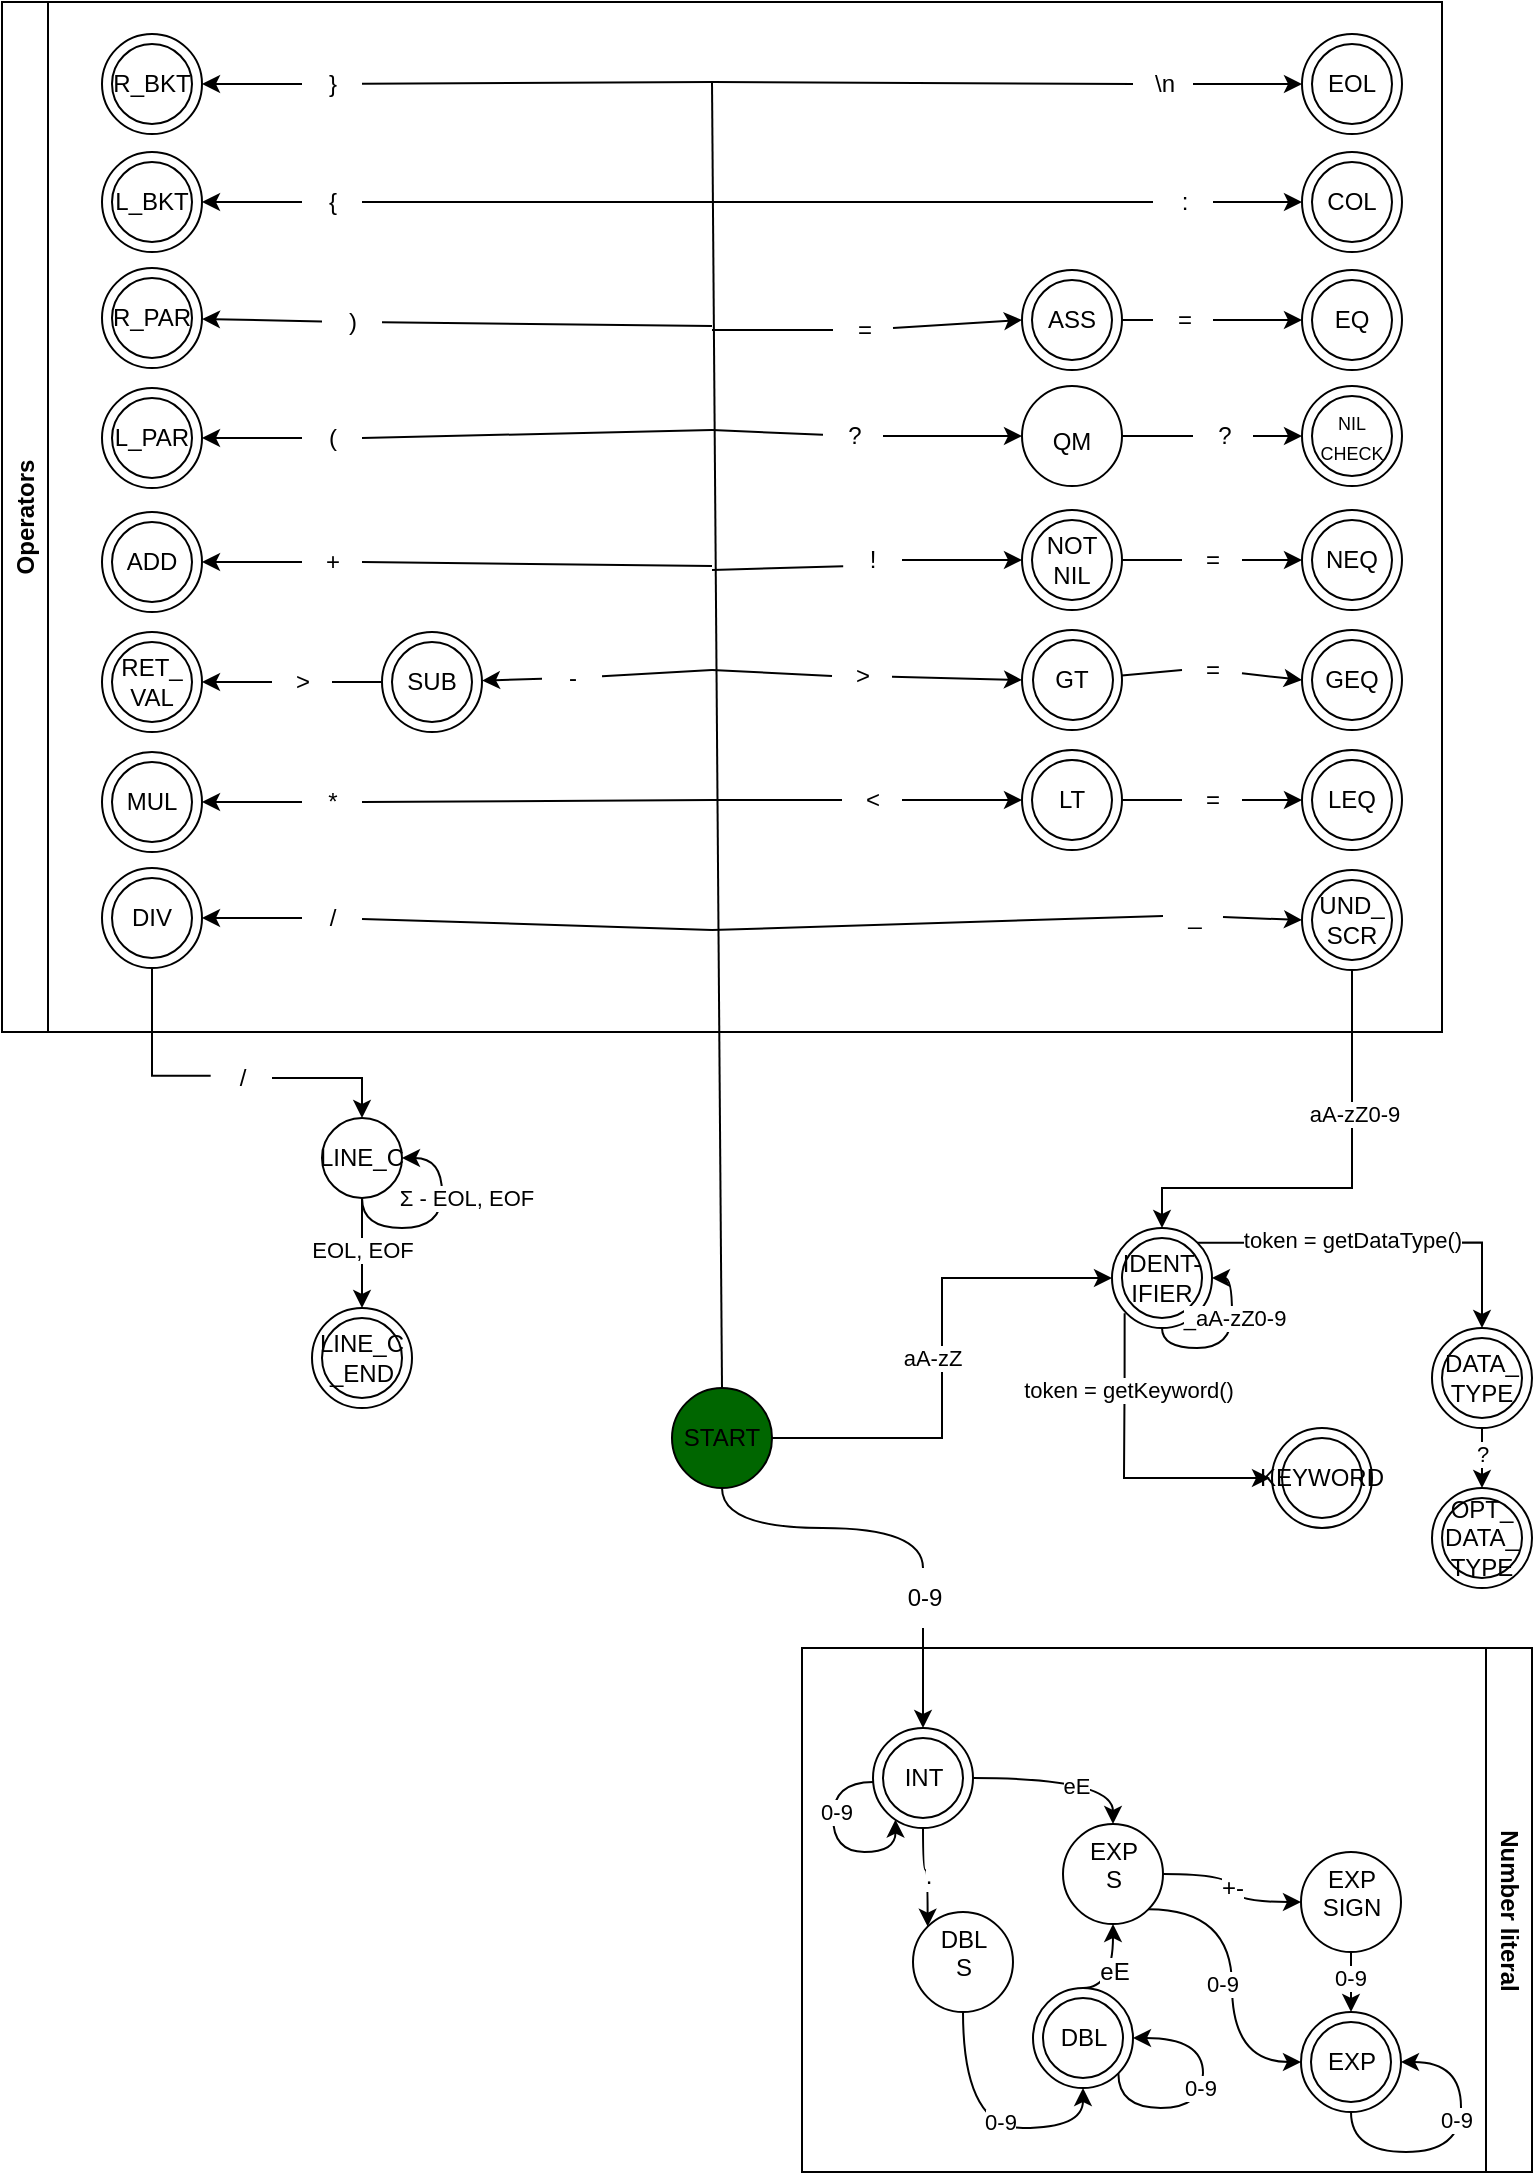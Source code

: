 <mxfile version="21.8.2" type="device">
  <diagram name="Page-1" id="3b4uhlyP5QZzdHUlhqMf">
    <mxGraphModel dx="1193" dy="1903" grid="1" gridSize="10" guides="1" tooltips="1" connect="1" arrows="1" fold="1" page="1" pageScale="1" pageWidth="850" pageHeight="1100" math="0" shadow="0">
      <root>
        <mxCell id="0" />
        <mxCell id="1" parent="0" />
        <mxCell id="ey7ev-T-7AU6QwHwO5Xz-125" style="edgeStyle=orthogonalEdgeStyle;shape=connector;curved=1;rounded=0;orthogonalLoop=1;jettySize=auto;html=1;exitX=0.5;exitY=1;exitDx=0;exitDy=0;entryX=0.5;entryY=0;entryDx=0;entryDy=0;labelBackgroundColor=default;strokeColor=default;align=center;verticalAlign=middle;fontFamily=Helvetica;fontSize=12;fontColor=default;endArrow=classic;elbow=vertical;startArrow=none;" parent="1" source="ey7ev-T-7AU6QwHwO5Xz-126" target="ey7ev-T-7AU6QwHwO5Xz-124" edge="1">
          <mxGeometry relative="1" as="geometry" />
        </mxCell>
        <mxCell id="eFdfBFAFxJoV1j32Wwmw-232" style="edgeStyle=orthogonalEdgeStyle;rounded=0;orthogonalLoop=1;jettySize=auto;html=1;entryX=0;entryY=0.5;entryDx=0;entryDy=0;" edge="1" parent="1" source="ey7ev-T-7AU6QwHwO5Xz-1" target="eFdfBFAFxJoV1j32Wwmw-228">
          <mxGeometry relative="1" as="geometry" />
        </mxCell>
        <mxCell id="eFdfBFAFxJoV1j32Wwmw-233" value="aA-zZ" style="edgeLabel;html=1;align=center;verticalAlign=middle;resizable=0;points=[];" vertex="1" connectable="0" parent="eFdfBFAFxJoV1j32Wwmw-232">
          <mxGeometry x="-0.256" y="-1" relative="1" as="geometry">
            <mxPoint x="-6" y="-32" as="offset" />
          </mxGeometry>
        </mxCell>
        <mxCell id="ey7ev-T-7AU6QwHwO5Xz-1" value="START" style="ellipse;whiteSpace=wrap;html=1;fillColor=#006600;" parent="1" vertex="1">
          <mxGeometry x="400" y="520" width="50" height="50" as="geometry" />
        </mxCell>
        <mxCell id="6" value="Number literal" style="swimlane;horizontal=0;whiteSpace=wrap;html=1;rounded=0;shadow=0;glass=0;rotation=-180;" parent="1" vertex="1">
          <mxGeometry x="465" y="650" width="365" height="262" as="geometry" />
        </mxCell>
        <mxCell id="ey7ev-T-7AU6QwHwO5Xz-122" value="" style="group" parent="6" vertex="1" connectable="0">
          <mxGeometry x="35.5" y="40" width="50" height="50" as="geometry" />
        </mxCell>
        <mxCell id="ey7ev-T-7AU6QwHwO5Xz-123" value="" style="ellipse;whiteSpace=wrap;html=1;" parent="ey7ev-T-7AU6QwHwO5Xz-122" vertex="1">
          <mxGeometry x="5" y="5" width="40" height="40" as="geometry" />
        </mxCell>
        <mxCell id="ey7ev-T-7AU6QwHwO5Xz-124" value="INT" style="ellipse;whiteSpace=wrap;html=1;fillColor=none;" parent="ey7ev-T-7AU6QwHwO5Xz-122" vertex="1">
          <mxGeometry width="50" height="50" as="geometry" />
        </mxCell>
        <mxCell id="ey7ev-T-7AU6QwHwO5Xz-129" style="edgeStyle=orthogonalEdgeStyle;shape=connector;curved=1;rounded=0;orthogonalLoop=1;jettySize=auto;html=1;exitX=0;exitY=0.5;exitDx=0;exitDy=0;entryX=0.225;entryY=0.916;entryDx=0;entryDy=0;entryPerimeter=0;labelBackgroundColor=default;strokeColor=default;align=center;verticalAlign=middle;fontFamily=Helvetica;fontSize=12;fontColor=default;endArrow=classic;elbow=vertical;" parent="ey7ev-T-7AU6QwHwO5Xz-122" target="ey7ev-T-7AU6QwHwO5Xz-124" edge="1">
          <mxGeometry relative="1" as="geometry">
            <mxPoint x="-1.137e-13" y="27.05" as="sourcePoint" />
            <mxPoint x="13" y="50.0" as="targetPoint" />
            <Array as="points">
              <mxPoint x="-20" y="27" />
              <mxPoint x="-20" y="62" />
              <mxPoint x="11" y="62" />
            </Array>
          </mxGeometry>
        </mxCell>
        <mxCell id="eFdfBFAFxJoV1j32Wwmw-245" value="0-9" style="edgeLabel;html=1;align=center;verticalAlign=middle;resizable=0;points=[];" vertex="1" connectable="0" parent="ey7ev-T-7AU6QwHwO5Xz-129">
          <mxGeometry x="-0.322" y="1" relative="1" as="geometry">
            <mxPoint as="offset" />
          </mxGeometry>
        </mxCell>
        <mxCell id="ey7ev-T-7AU6QwHwO5Xz-131" value="DBL&lt;div&gt;S&lt;br&gt;&lt;/div&gt;" style="ellipse;whiteSpace=wrap;html=1;pointerEvents=0;align=center;verticalAlign=top;fontFamily=Helvetica;fontSize=12;fontColor=default;fillColor=none;gradientColor=none;" parent="6" vertex="1">
          <mxGeometry x="55.5" y="132" width="50" height="50" as="geometry" />
        </mxCell>
        <mxCell id="ey7ev-T-7AU6QwHwO5Xz-132" value="." style="edgeStyle=orthogonalEdgeStyle;shape=connector;curved=1;rounded=0;orthogonalLoop=1;jettySize=auto;html=1;exitX=0.5;exitY=1;exitDx=0;exitDy=0;entryX=0;entryY=0;entryDx=0;entryDy=0;labelBackgroundColor=default;strokeColor=default;align=center;verticalAlign=middle;fontFamily=Helvetica;fontSize=12;fontColor=default;endArrow=classic;elbow=vertical;" parent="6" source="ey7ev-T-7AU6QwHwO5Xz-124" target="ey7ev-T-7AU6QwHwO5Xz-131" edge="1">
          <mxGeometry relative="1" as="geometry" />
        </mxCell>
        <mxCell id="ey7ev-T-7AU6QwHwO5Xz-134" value="" style="group" parent="6" vertex="1" connectable="0">
          <mxGeometry x="115.5" y="170" width="50" height="50" as="geometry" />
        </mxCell>
        <mxCell id="ey7ev-T-7AU6QwHwO5Xz-135" value="" style="ellipse;whiteSpace=wrap;html=1;" parent="ey7ev-T-7AU6QwHwO5Xz-134" vertex="1">
          <mxGeometry x="5" y="5" width="40" height="40" as="geometry" />
        </mxCell>
        <mxCell id="ey7ev-T-7AU6QwHwO5Xz-136" value="DBL" style="ellipse;whiteSpace=wrap;html=1;fillColor=none;" parent="ey7ev-T-7AU6QwHwO5Xz-134" vertex="1">
          <mxGeometry width="50" height="50" as="geometry" />
        </mxCell>
        <mxCell id="ey7ev-T-7AU6QwHwO5Xz-139" style="edgeStyle=orthogonalEdgeStyle;shape=connector;curved=1;rounded=0;orthogonalLoop=1;jettySize=auto;html=1;exitX=1;exitY=1;exitDx=0;exitDy=0;entryX=1;entryY=0.5;entryDx=0;entryDy=0;labelBackgroundColor=default;strokeColor=default;align=center;verticalAlign=middle;fontFamily=Helvetica;fontSize=12;fontColor=default;endArrow=classic;elbow=vertical;" parent="ey7ev-T-7AU6QwHwO5Xz-134" source="ey7ev-T-7AU6QwHwO5Xz-136" target="ey7ev-T-7AU6QwHwO5Xz-136" edge="1">
          <mxGeometry relative="1" as="geometry">
            <Array as="points">
              <mxPoint x="43" y="60" />
              <mxPoint x="85" y="60" />
              <mxPoint x="85" y="25" />
            </Array>
          </mxGeometry>
        </mxCell>
        <mxCell id="eFdfBFAFxJoV1j32Wwmw-250" value="0-9" style="edgeLabel;html=1;align=center;verticalAlign=middle;resizable=0;points=[];" vertex="1" connectable="0" parent="ey7ev-T-7AU6QwHwO5Xz-139">
          <mxGeometry x="0.081" y="2" relative="1" as="geometry">
            <mxPoint as="offset" />
          </mxGeometry>
        </mxCell>
        <mxCell id="ey7ev-T-7AU6QwHwO5Xz-137" style="edgeStyle=orthogonalEdgeStyle;shape=connector;curved=1;rounded=0;orthogonalLoop=1;jettySize=auto;html=1;exitX=0.5;exitY=1;exitDx=0;exitDy=0;entryX=0.5;entryY=1;entryDx=0;entryDy=0;labelBackgroundColor=default;strokeColor=default;align=center;verticalAlign=middle;fontFamily=Helvetica;fontSize=12;fontColor=default;endArrow=classic;elbow=vertical;" parent="6" source="ey7ev-T-7AU6QwHwO5Xz-131" target="ey7ev-T-7AU6QwHwO5Xz-136" edge="1">
          <mxGeometry relative="1" as="geometry" />
        </mxCell>
        <mxCell id="eFdfBFAFxJoV1j32Wwmw-251" value="0-9" style="edgeLabel;html=1;align=center;verticalAlign=middle;resizable=0;points=[];" vertex="1" connectable="0" parent="ey7ev-T-7AU6QwHwO5Xz-137">
          <mxGeometry x="0.111" y="3" relative="1" as="geometry">
            <mxPoint as="offset" />
          </mxGeometry>
        </mxCell>
        <mxCell id="ey7ev-T-7AU6QwHwO5Xz-141" value="EXP&lt;br&gt;S" style="ellipse;whiteSpace=wrap;html=1;pointerEvents=0;align=center;verticalAlign=top;fontFamily=Helvetica;fontSize=12;fontColor=default;fillColor=none;gradientColor=none;" parent="6" vertex="1">
          <mxGeometry x="130.5" y="88" width="50" height="50" as="geometry" />
        </mxCell>
        <mxCell id="ey7ev-T-7AU6QwHwO5Xz-144" style="edgeStyle=orthogonalEdgeStyle;shape=connector;curved=1;rounded=0;orthogonalLoop=1;jettySize=auto;html=1;exitX=1;exitY=0.5;exitDx=0;exitDy=0;entryX=0.5;entryY=0;entryDx=0;entryDy=0;labelBackgroundColor=default;strokeColor=default;align=center;verticalAlign=middle;fontFamily=Helvetica;fontSize=12;fontColor=default;endArrow=classic;elbow=vertical;" parent="6" source="ey7ev-T-7AU6QwHwO5Xz-124" target="ey7ev-T-7AU6QwHwO5Xz-141" edge="1">
          <mxGeometry relative="1" as="geometry" />
        </mxCell>
        <mxCell id="eFdfBFAFxJoV1j32Wwmw-252" value="eE" style="edgeLabel;html=1;align=center;verticalAlign=middle;resizable=0;points=[];" vertex="1" connectable="0" parent="ey7ev-T-7AU6QwHwO5Xz-144">
          <mxGeometry x="0.105" y="-4" relative="1" as="geometry">
            <mxPoint as="offset" />
          </mxGeometry>
        </mxCell>
        <mxCell id="ey7ev-T-7AU6QwHwO5Xz-147" value="eE" style="edgeStyle=orthogonalEdgeStyle;shape=connector;curved=1;rounded=0;orthogonalLoop=1;jettySize=auto;html=1;exitX=0.5;exitY=0;exitDx=0;exitDy=0;entryX=0.5;entryY=1;entryDx=0;entryDy=0;labelBackgroundColor=default;strokeColor=default;align=center;verticalAlign=middle;fontFamily=Helvetica;fontSize=12;fontColor=default;endArrow=classic;elbow=vertical;" parent="6" source="ey7ev-T-7AU6QwHwO5Xz-136" target="ey7ev-T-7AU6QwHwO5Xz-141" edge="1">
          <mxGeometry relative="1" as="geometry" />
        </mxCell>
        <mxCell id="ey7ev-T-7AU6QwHwO5Xz-149" value="EXP&lt;br&gt;SIGN" style="ellipse;whiteSpace=wrap;html=1;pointerEvents=0;align=center;verticalAlign=top;fontFamily=Helvetica;fontSize=12;fontColor=default;fillColor=none;gradientColor=none;" parent="6" vertex="1">
          <mxGeometry x="249.5" y="102" width="50" height="50" as="geometry" />
        </mxCell>
        <mxCell id="ey7ev-T-7AU6QwHwO5Xz-153" value="+-" style="edgeStyle=orthogonalEdgeStyle;shape=connector;curved=1;rounded=0;orthogonalLoop=1;jettySize=auto;html=1;exitX=1;exitY=0.5;exitDx=0;exitDy=0;entryX=0;entryY=0.5;entryDx=0;entryDy=0;labelBackgroundColor=default;strokeColor=default;align=center;verticalAlign=middle;fontFamily=Helvetica;fontSize=12;fontColor=default;endArrow=classic;elbow=vertical;" parent="6" source="ey7ev-T-7AU6QwHwO5Xz-141" target="ey7ev-T-7AU6QwHwO5Xz-149" edge="1">
          <mxGeometry relative="1" as="geometry" />
        </mxCell>
        <mxCell id="ey7ev-T-7AU6QwHwO5Xz-150" value="" style="group" parent="6" vertex="1" connectable="0">
          <mxGeometry x="249.5" y="182" width="50" height="50" as="geometry" />
        </mxCell>
        <mxCell id="ey7ev-T-7AU6QwHwO5Xz-151" value="" style="ellipse;whiteSpace=wrap;html=1;" parent="ey7ev-T-7AU6QwHwO5Xz-150" vertex="1">
          <mxGeometry x="5" y="5" width="40" height="40" as="geometry" />
        </mxCell>
        <mxCell id="ey7ev-T-7AU6QwHwO5Xz-152" value="EXP" style="ellipse;whiteSpace=wrap;html=1;fillColor=none;" parent="ey7ev-T-7AU6QwHwO5Xz-150" vertex="1">
          <mxGeometry width="50" height="50" as="geometry" />
        </mxCell>
        <mxCell id="ey7ev-T-7AU6QwHwO5Xz-159" style="edgeStyle=orthogonalEdgeStyle;shape=connector;curved=1;rounded=0;orthogonalLoop=1;jettySize=auto;html=1;exitX=0.5;exitY=1;exitDx=0;exitDy=0;entryX=1;entryY=0.5;entryDx=0;entryDy=0;labelBackgroundColor=default;strokeColor=default;align=center;verticalAlign=middle;fontFamily=Helvetica;fontSize=12;fontColor=default;endArrow=classic;elbow=vertical;" parent="ey7ev-T-7AU6QwHwO5Xz-150" source="ey7ev-T-7AU6QwHwO5Xz-152" target="ey7ev-T-7AU6QwHwO5Xz-152" edge="1">
          <mxGeometry relative="1" as="geometry">
            <Array as="points">
              <mxPoint x="25" y="70" />
              <mxPoint x="80" y="70" />
              <mxPoint x="80" y="25" />
            </Array>
          </mxGeometry>
        </mxCell>
        <mxCell id="eFdfBFAFxJoV1j32Wwmw-249" value="0-9" style="edgeLabel;html=1;align=center;verticalAlign=middle;resizable=0;points=[];" vertex="1" connectable="0" parent="ey7ev-T-7AU6QwHwO5Xz-159">
          <mxGeometry x="0.219" y="3" relative="1" as="geometry">
            <mxPoint as="offset" />
          </mxGeometry>
        </mxCell>
        <mxCell id="ey7ev-T-7AU6QwHwO5Xz-155" style="edgeStyle=orthogonalEdgeStyle;shape=connector;curved=1;rounded=0;orthogonalLoop=1;jettySize=auto;html=1;exitX=1;exitY=1;exitDx=0;exitDy=0;entryX=0;entryY=0.5;entryDx=0;entryDy=0;labelBackgroundColor=default;strokeColor=default;align=center;verticalAlign=middle;fontFamily=Helvetica;fontSize=12;fontColor=default;endArrow=classic;elbow=vertical;" parent="6" source="ey7ev-T-7AU6QwHwO5Xz-141" target="ey7ev-T-7AU6QwHwO5Xz-152" edge="1">
          <mxGeometry relative="1" as="geometry" />
        </mxCell>
        <mxCell id="eFdfBFAFxJoV1j32Wwmw-247" value="0-9" style="edgeLabel;html=1;align=center;verticalAlign=middle;resizable=0;points=[];" vertex="1" connectable="0" parent="ey7ev-T-7AU6QwHwO5Xz-155">
          <mxGeometry x="-0.261" y="-4" relative="1" as="geometry">
            <mxPoint x="-1" y="22" as="offset" />
          </mxGeometry>
        </mxCell>
        <mxCell id="ey7ev-T-7AU6QwHwO5Xz-156" style="edgeStyle=orthogonalEdgeStyle;shape=connector;curved=1;rounded=0;orthogonalLoop=1;jettySize=auto;html=1;exitX=0.5;exitY=1;exitDx=0;exitDy=0;entryX=0.5;entryY=0;entryDx=0;entryDy=0;labelBackgroundColor=default;strokeColor=default;align=center;verticalAlign=middle;fontFamily=Helvetica;fontSize=12;fontColor=default;endArrow=classic;elbow=vertical;" parent="6" source="ey7ev-T-7AU6QwHwO5Xz-149" target="ey7ev-T-7AU6QwHwO5Xz-152" edge="1">
          <mxGeometry relative="1" as="geometry" />
        </mxCell>
        <mxCell id="eFdfBFAFxJoV1j32Wwmw-248" value="0-9" style="edgeLabel;html=1;align=center;verticalAlign=middle;resizable=0;points=[];" vertex="1" connectable="0" parent="ey7ev-T-7AU6QwHwO5Xz-156">
          <mxGeometry x="-0.152" y="-1" relative="1" as="geometry">
            <mxPoint as="offset" />
          </mxGeometry>
        </mxCell>
        <mxCell id="9" value="Operators" style="swimlane;horizontal=0;whiteSpace=wrap;html=1;rounded=0;shadow=0;glass=0;sketch=0;" parent="1" vertex="1">
          <mxGeometry x="65" y="-173" width="720" height="515" as="geometry">
            <mxRectangle x="65" y="-173" width="40" height="90" as="alternateBounds" />
          </mxGeometry>
        </mxCell>
        <mxCell id="ey7ev-T-7AU6QwHwO5Xz-61" value="" style="group" parent="9" vertex="1" connectable="0">
          <mxGeometry x="510" y="134" width="50" height="50" as="geometry" />
        </mxCell>
        <mxCell id="ey7ev-T-7AU6QwHwO5Xz-62" value="" style="ellipse;whiteSpace=wrap;html=1;" parent="ey7ev-T-7AU6QwHwO5Xz-61" vertex="1">
          <mxGeometry x="5" y="5" width="40" height="40" as="geometry" />
        </mxCell>
        <mxCell id="ey7ev-T-7AU6QwHwO5Xz-63" value="ASS" style="ellipse;whiteSpace=wrap;html=1;fillColor=none;" parent="ey7ev-T-7AU6QwHwO5Xz-61" vertex="1">
          <mxGeometry width="50" height="50" as="geometry" />
        </mxCell>
        <mxCell id="ey7ev-T-7AU6QwHwO5Xz-71" value="&lt;div&gt;&lt;br&gt;&lt;/div&gt;&lt;div align=&quot;center&quot;&gt;QM&lt;/div&gt;" style="ellipse;whiteSpace=wrap;html=1;pointerEvents=0;align=center;verticalAlign=top;fontFamily=Helvetica;fontSize=12;fontColor=default;fillColor=none;gradientColor=none;" parent="9" vertex="1">
          <mxGeometry x="510.0" y="192" width="50" height="50" as="geometry" />
        </mxCell>
        <mxCell id="ey7ev-T-7AU6QwHwO5Xz-75" value="" style="group" parent="9" vertex="1" connectable="0">
          <mxGeometry x="650" y="192" width="50" height="50" as="geometry" />
        </mxCell>
        <mxCell id="ey7ev-T-7AU6QwHwO5Xz-76" value="" style="ellipse;whiteSpace=wrap;html=1;" parent="ey7ev-T-7AU6QwHwO5Xz-75" vertex="1">
          <mxGeometry x="5" y="5" width="40" height="40" as="geometry" />
        </mxCell>
        <mxCell id="ey7ev-T-7AU6QwHwO5Xz-77" value="&lt;font style=&quot;font-size: 9px;&quot;&gt;NIL&lt;br&gt;CHECK&lt;/font&gt;" style="ellipse;whiteSpace=wrap;html=1;fillColor=none;" parent="ey7ev-T-7AU6QwHwO5Xz-75" vertex="1">
          <mxGeometry width="50" height="50" as="geometry" />
        </mxCell>
        <mxCell id="ey7ev-T-7AU6QwHwO5Xz-80" value="" style="group" parent="9" vertex="1" connectable="0">
          <mxGeometry x="650" y="134" width="50" height="50" as="geometry" />
        </mxCell>
        <mxCell id="ey7ev-T-7AU6QwHwO5Xz-81" value="" style="ellipse;whiteSpace=wrap;html=1;" parent="ey7ev-T-7AU6QwHwO5Xz-80" vertex="1">
          <mxGeometry x="5" y="5" width="40" height="40" as="geometry" />
        </mxCell>
        <mxCell id="ey7ev-T-7AU6QwHwO5Xz-82" value="EQ" style="ellipse;whiteSpace=wrap;html=1;fillColor=none;" parent="ey7ev-T-7AU6QwHwO5Xz-80" vertex="1">
          <mxGeometry width="50" height="50" as="geometry" />
        </mxCell>
        <mxCell id="ey7ev-T-7AU6QwHwO5Xz-86" value="" style="ellipse;whiteSpace=wrap;html=1;" parent="9" vertex="1">
          <mxGeometry x="655" y="259" width="40" height="40" as="geometry" />
        </mxCell>
        <mxCell id="ey7ev-T-7AU6QwHwO5Xz-87" value="NEQ" style="ellipse;whiteSpace=wrap;html=1;fillColor=none;" parent="9" vertex="1">
          <mxGeometry x="650" y="254" width="50" height="50" as="geometry" />
        </mxCell>
        <mxCell id="ey7ev-T-7AU6QwHwO5Xz-88" value="" style="group" parent="9" vertex="1" connectable="0">
          <mxGeometry x="510" y="254" width="50" height="50" as="geometry" />
        </mxCell>
        <mxCell id="ey7ev-T-7AU6QwHwO5Xz-89" value="" style="ellipse;whiteSpace=wrap;html=1;" parent="ey7ev-T-7AU6QwHwO5Xz-88" vertex="1">
          <mxGeometry x="5" y="5" width="40" height="40" as="geometry" />
        </mxCell>
        <mxCell id="ey7ev-T-7AU6QwHwO5Xz-90" value="NOT&lt;br&gt;NIL" style="ellipse;whiteSpace=wrap;html=1;fillColor=none;" parent="ey7ev-T-7AU6QwHwO5Xz-88" vertex="1">
          <mxGeometry width="50" height="50" as="geometry" />
        </mxCell>
        <mxCell id="ey7ev-T-7AU6QwHwO5Xz-95" value="" style="group" parent="9" vertex="1" connectable="0">
          <mxGeometry x="510.5" y="314" width="50" height="50" as="geometry" />
        </mxCell>
        <mxCell id="ey7ev-T-7AU6QwHwO5Xz-96" value="" style="ellipse;whiteSpace=wrap;html=1;" parent="ey7ev-T-7AU6QwHwO5Xz-95" vertex="1">
          <mxGeometry x="5" y="5" width="40" height="40" as="geometry" />
        </mxCell>
        <mxCell id="ey7ev-T-7AU6QwHwO5Xz-98" value="" style="group" parent="9" vertex="1" connectable="0">
          <mxGeometry x="510" y="374" width="50" height="50" as="geometry" />
        </mxCell>
        <mxCell id="ey7ev-T-7AU6QwHwO5Xz-99" value="" style="ellipse;whiteSpace=wrap;html=1;" parent="ey7ev-T-7AU6QwHwO5Xz-98" vertex="1">
          <mxGeometry x="5" y="5" width="40" height="40" as="geometry" />
        </mxCell>
        <mxCell id="ey7ev-T-7AU6QwHwO5Xz-100" value="LT" style="ellipse;whiteSpace=wrap;html=1;fillColor=none;" parent="ey7ev-T-7AU6QwHwO5Xz-98" vertex="1">
          <mxGeometry width="50" height="50" as="geometry" />
        </mxCell>
        <mxCell id="ey7ev-T-7AU6QwHwO5Xz-108" value="" style="group" parent="9" vertex="1" connectable="0">
          <mxGeometry x="650" y="374" width="50" height="50" as="geometry" />
        </mxCell>
        <mxCell id="ey7ev-T-7AU6QwHwO5Xz-109" value="" style="ellipse;whiteSpace=wrap;html=1;" parent="ey7ev-T-7AU6QwHwO5Xz-108" vertex="1">
          <mxGeometry x="5" y="5" width="40" height="40" as="geometry" />
        </mxCell>
        <mxCell id="ey7ev-T-7AU6QwHwO5Xz-111" value="" style="group" parent="9" vertex="1" connectable="0">
          <mxGeometry x="650" y="314" width="50" height="50" as="geometry" />
        </mxCell>
        <mxCell id="ey7ev-T-7AU6QwHwO5Xz-112" value="" style="ellipse;whiteSpace=wrap;html=1;" parent="ey7ev-T-7AU6QwHwO5Xz-111" vertex="1">
          <mxGeometry x="5" y="5" width="40" height="40" as="geometry" />
        </mxCell>
        <mxCell id="ey7ev-T-7AU6QwHwO5Xz-113" value="GEQ" style="ellipse;whiteSpace=wrap;html=1;fillColor=none;" parent="ey7ev-T-7AU6QwHwO5Xz-111" vertex="1">
          <mxGeometry width="50" height="50" as="geometry" />
        </mxCell>
        <mxCell id="15" value="" style="endArrow=classic;html=1;entryX=0;entryY=0.5;entryDx=0;entryDy=0;exitX=1;exitY=0.5;exitDx=0;exitDy=0;startArrow=none;" parent="9" source="ey7ev-T-7AU6QwHwO5Xz-84" target="ey7ev-T-7AU6QwHwO5Xz-82" edge="1">
          <mxGeometry width="50" height="50" relative="1" as="geometry">
            <mxPoint x="490" y="174" as="sourcePoint" />
            <mxPoint x="540" y="124" as="targetPoint" />
          </mxGeometry>
        </mxCell>
        <mxCell id="17" style="edgeStyle=none;html=1;exitX=1;exitY=0.5;exitDx=0;exitDy=0;entryX=0;entryY=0.5;entryDx=0;entryDy=0;startArrow=none;" parent="9" source="ey7ev-T-7AU6QwHwO5Xz-92" target="ey7ev-T-7AU6QwHwO5Xz-87" edge="1">
          <mxGeometry relative="1" as="geometry" />
        </mxCell>
        <mxCell id="20" value="" style="edgeStyle=none;html=1;exitX=1;exitY=0.5;exitDx=0;exitDy=0;entryX=0;entryY=0.5;entryDx=0;entryDy=0;endArrow=none;" parent="9" source="ey7ev-T-7AU6QwHwO5Xz-90" target="ey7ev-T-7AU6QwHwO5Xz-92" edge="1">
          <mxGeometry relative="1" as="geometry">
            <mxPoint x="540" y="279" as="sourcePoint" />
            <mxPoint x="675" y="279" as="targetPoint" />
          </mxGeometry>
        </mxCell>
        <mxCell id="ey7ev-T-7AU6QwHwO5Xz-92" value="=" style="text;html=1;align=center;verticalAlign=middle;resizable=0;points=[];autosize=1;strokeColor=none;fillColor=none;fontSize=12;fontFamily=Helvetica;fontColor=default;" parent="9" vertex="1">
          <mxGeometry x="590" y="264" width="30" height="30" as="geometry" />
        </mxCell>
        <mxCell id="25" value="" style="endArrow=none;html=1;entryX=0;entryY=0.5;entryDx=0;entryDy=0;exitX=1;exitY=0.5;exitDx=0;exitDy=0;" parent="9" source="ey7ev-T-7AU6QwHwO5Xz-63" target="ey7ev-T-7AU6QwHwO5Xz-84" edge="1">
          <mxGeometry width="50" height="50" relative="1" as="geometry">
            <mxPoint x="550" y="159" as="sourcePoint" />
            <mxPoint x="650" y="159" as="targetPoint" />
          </mxGeometry>
        </mxCell>
        <mxCell id="ey7ev-T-7AU6QwHwO5Xz-84" value="=" style="text;html=1;align=center;verticalAlign=middle;resizable=0;points=[];autosize=1;strokeColor=none;fillColor=none;fontSize=12;fontFamily=Helvetica;fontColor=default;" parent="9" vertex="1">
          <mxGeometry x="575.5" y="144" width="30" height="30" as="geometry" />
        </mxCell>
        <mxCell id="63" value="" style="edgeStyle=none;html=1;entryX=0;entryY=0.5;entryDx=0;entryDy=0;startArrow=none;" parent="9" source="ey7ev-T-7AU6QwHwO5Xz-119" target="ey7ev-T-7AU6QwHwO5Xz-113" edge="1">
          <mxGeometry relative="1" as="geometry" />
        </mxCell>
        <mxCell id="ey7ev-T-7AU6QwHwO5Xz-97" value="GT" style="ellipse;whiteSpace=wrap;html=1;fillColor=none;" parent="9" vertex="1">
          <mxGeometry x="510" y="314" width="50" height="50" as="geometry" />
        </mxCell>
        <mxCell id="42" value="" style="group" parent="9" vertex="1" connectable="0">
          <mxGeometry x="650" y="434" width="50" height="50" as="geometry" />
        </mxCell>
        <mxCell id="43" value="" style="ellipse;whiteSpace=wrap;html=1;" parent="42" vertex="1">
          <mxGeometry x="5" y="5" width="40" height="40" as="geometry" />
        </mxCell>
        <mxCell id="44" value="&lt;div style=&quot;border-color: var(--border-color);&quot;&gt;UND_&lt;/div&gt;&lt;div style=&quot;border-color: var(--border-color);&quot;&gt;SCR&lt;/div&gt;" style="ellipse;whiteSpace=wrap;html=1;fillColor=none;" parent="42" vertex="1">
          <mxGeometry width="50" height="50" as="geometry" />
        </mxCell>
        <mxCell id="51" value="" style="endArrow=classic;html=1;exitX=1;exitY=0.5;exitDx=0;exitDy=0;entryX=0;entryY=0.5;entryDx=0;entryDy=0;startArrow=none;" parent="9" source="ey7ev-T-7AU6QwHwO5Xz-79" target="ey7ev-T-7AU6QwHwO5Xz-77" edge="1">
          <mxGeometry width="50" height="50" relative="1" as="geometry">
            <mxPoint x="562.5" y="244" as="sourcePoint" />
            <mxPoint x="612.5" y="194" as="targetPoint" />
          </mxGeometry>
        </mxCell>
        <mxCell id="52" value="" style="endArrow=none;html=1;exitX=1;exitY=0.5;exitDx=0;exitDy=0;entryX=0;entryY=0.5;entryDx=0;entryDy=0;" parent="9" source="ey7ev-T-7AU6QwHwO5Xz-71" target="ey7ev-T-7AU6QwHwO5Xz-79" edge="1">
          <mxGeometry width="50" height="50" relative="1" as="geometry">
            <mxPoint x="560.0" y="217" as="sourcePoint" />
            <mxPoint x="670" y="219" as="targetPoint" />
          </mxGeometry>
        </mxCell>
        <mxCell id="ey7ev-T-7AU6QwHwO5Xz-79" value="?" style="text;html=1;align=center;verticalAlign=middle;resizable=0;points=[];autosize=1;strokeColor=none;fillColor=none;fontSize=12;fontFamily=Helvetica;fontColor=default;" parent="9" vertex="1">
          <mxGeometry x="595.5" y="202" width="30" height="30" as="geometry" />
        </mxCell>
        <mxCell id="54" value="" style="endArrow=classic;html=1;entryX=0;entryY=0.5;entryDx=0;entryDy=0;startArrow=none;" parent="9" source="ey7ev-T-7AU6QwHwO5Xz-65" target="ey7ev-T-7AU6QwHwO5Xz-63" edge="1">
          <mxGeometry width="50" height="50" relative="1" as="geometry">
            <mxPoint x="355" y="164" as="sourcePoint" />
            <mxPoint x="405" y="114" as="targetPoint" />
          </mxGeometry>
        </mxCell>
        <mxCell id="55" value="" style="endArrow=none;html=1;entryX=0;entryY=0.5;entryDx=0;entryDy=0;" parent="9" target="ey7ev-T-7AU6QwHwO5Xz-65" edge="1">
          <mxGeometry width="50" height="50" relative="1" as="geometry">
            <mxPoint x="355" y="164" as="sourcePoint" />
            <mxPoint x="510.0" y="159" as="targetPoint" />
          </mxGeometry>
        </mxCell>
        <mxCell id="ey7ev-T-7AU6QwHwO5Xz-65" value="=" style="text;html=1;align=center;verticalAlign=middle;resizable=0;points=[];autosize=1;strokeColor=none;fillColor=none;fontSize=12;fontFamily=Helvetica;fontColor=default;" parent="9" vertex="1">
          <mxGeometry x="415.5" y="149" width="30" height="30" as="geometry" />
        </mxCell>
        <mxCell id="56" value="" style="endArrow=classic;html=1;startArrow=none;" parent="9" source="ey7ev-T-7AU6QwHwO5Xz-74" target="ey7ev-T-7AU6QwHwO5Xz-71" edge="1">
          <mxGeometry width="50" height="50" relative="1" as="geometry">
            <mxPoint x="355" y="214" as="sourcePoint" />
            <mxPoint x="405" y="164" as="targetPoint" />
          </mxGeometry>
        </mxCell>
        <mxCell id="57" value="" style="endArrow=none;html=1;" parent="9" target="ey7ev-T-7AU6QwHwO5Xz-74" edge="1">
          <mxGeometry width="50" height="50" relative="1" as="geometry">
            <mxPoint x="355" y="214.0" as="sourcePoint" />
            <mxPoint x="510.009" y="218.33" as="targetPoint" />
          </mxGeometry>
        </mxCell>
        <mxCell id="ey7ev-T-7AU6QwHwO5Xz-74" value="&lt;div&gt;?&lt;/div&gt;" style="text;html=1;align=center;verticalAlign=middle;resizable=0;points=[];autosize=1;strokeColor=none;fillColor=none;fontSize=12;fontFamily=Helvetica;fontColor=default;" parent="9" vertex="1">
          <mxGeometry x="410.5" y="202" width="30" height="30" as="geometry" />
        </mxCell>
        <mxCell id="59" value="" style="endArrow=classic;html=1;entryX=0;entryY=0.5;entryDx=0;entryDy=0;startArrow=none;" parent="9" source="ey7ev-T-7AU6QwHwO5Xz-106" target="ey7ev-T-7AU6QwHwO5Xz-97" edge="1">
          <mxGeometry width="50" height="50" relative="1" as="geometry">
            <mxPoint x="355" y="334" as="sourcePoint" />
            <mxPoint x="405" y="284" as="targetPoint" />
          </mxGeometry>
        </mxCell>
        <mxCell id="60" value="" style="endArrow=none;html=1;entryX=0;entryY=0.5;entryDx=0;entryDy=0;" parent="9" target="ey7ev-T-7AU6QwHwO5Xz-106" edge="1">
          <mxGeometry width="50" height="50" relative="1" as="geometry">
            <mxPoint x="355" y="334.0" as="sourcePoint" />
            <mxPoint x="510.0" y="339.0" as="targetPoint" />
          </mxGeometry>
        </mxCell>
        <mxCell id="ey7ev-T-7AU6QwHwO5Xz-106" value="&amp;gt;" style="text;html=1;align=center;verticalAlign=middle;resizable=0;points=[];autosize=1;strokeColor=none;fillColor=none;fontSize=12;fontFamily=Helvetica;fontColor=default;" parent="9" vertex="1">
          <mxGeometry x="415" y="322" width="30" height="30" as="geometry" />
        </mxCell>
        <mxCell id="61" value="" style="endArrow=classic;html=1;startArrow=none;" parent="9" source="ey7ev-T-7AU6QwHwO5Xz-94" edge="1">
          <mxGeometry width="50" height="50" relative="1" as="geometry">
            <mxPoint x="355" y="284" as="sourcePoint" />
            <mxPoint x="510" y="279" as="targetPoint" />
          </mxGeometry>
        </mxCell>
        <mxCell id="62" value="" style="endArrow=none;html=1;entryX=0.02;entryY=0.605;entryDx=0;entryDy=0;entryPerimeter=0;" parent="9" target="ey7ev-T-7AU6QwHwO5Xz-94" edge="1">
          <mxGeometry width="50" height="50" relative="1" as="geometry">
            <mxPoint x="355" y="284.0" as="sourcePoint" />
            <mxPoint x="511" y="284.25" as="targetPoint" />
          </mxGeometry>
        </mxCell>
        <mxCell id="ey7ev-T-7AU6QwHwO5Xz-94" value="!" style="text;html=1;align=center;verticalAlign=middle;resizable=0;points=[];autosize=1;strokeColor=none;fillColor=none;fontSize=12;fontFamily=Helvetica;fontColor=default;" parent="9" vertex="1">
          <mxGeometry x="420" y="264" width="30" height="30" as="geometry" />
        </mxCell>
        <mxCell id="64" value="" style="edgeStyle=none;html=1;entryX=0;entryY=0.5;entryDx=0;entryDy=0;endArrow=none;" parent="9" source="ey7ev-T-7AU6QwHwO5Xz-97" target="ey7ev-T-7AU6QwHwO5Xz-119" edge="1">
          <mxGeometry relative="1" as="geometry">
            <mxPoint x="560.0" y="339.0" as="sourcePoint" />
            <mxPoint x="650.0" y="339.0" as="targetPoint" />
          </mxGeometry>
        </mxCell>
        <mxCell id="ey7ev-T-7AU6QwHwO5Xz-119" value="=" style="text;html=1;align=center;verticalAlign=middle;resizable=0;points=[];autosize=1;strokeColor=none;fillColor=none;fontSize=12;fontFamily=Helvetica;fontColor=default;" parent="9" vertex="1">
          <mxGeometry x="590" y="319" width="30" height="30" as="geometry" />
        </mxCell>
        <mxCell id="66" value="" style="endArrow=classic;html=1;startArrow=none;" parent="9" source="ey7ev-T-7AU6QwHwO5Xz-107" target="ey7ev-T-7AU6QwHwO5Xz-100" edge="1">
          <mxGeometry width="50" height="50" relative="1" as="geometry">
            <mxPoint x="355" y="399" as="sourcePoint" />
            <mxPoint x="405" y="349" as="targetPoint" />
          </mxGeometry>
        </mxCell>
        <mxCell id="67" value="" style="endArrow=none;html=1;" parent="9" target="ey7ev-T-7AU6QwHwO5Xz-107" edge="1">
          <mxGeometry width="50" height="50" relative="1" as="geometry">
            <mxPoint x="355" y="399.0" as="sourcePoint" />
            <mxPoint x="510.0" y="399.0" as="targetPoint" />
          </mxGeometry>
        </mxCell>
        <mxCell id="ey7ev-T-7AU6QwHwO5Xz-107" value="&amp;lt;" style="text;html=1;align=center;verticalAlign=middle;resizable=0;points=[];autosize=1;strokeColor=none;fillColor=none;fontSize=12;fontFamily=Helvetica;fontColor=default;" parent="9" vertex="1">
          <mxGeometry x="420" y="384" width="30" height="30" as="geometry" />
        </mxCell>
        <mxCell id="69" value="" style="edgeStyle=none;html=1;entryX=0;entryY=0.5;entryDx=0;entryDy=0;endArrow=none;" parent="9" source="ey7ev-T-7AU6QwHwO5Xz-100" target="ey7ev-T-7AU6QwHwO5Xz-120" edge="1">
          <mxGeometry relative="1" as="geometry">
            <mxPoint x="559.552" y="403.713" as="sourcePoint" />
            <mxPoint x="690.0" y="429.0" as="targetPoint" />
          </mxGeometry>
        </mxCell>
        <mxCell id="ey7ev-T-7AU6QwHwO5Xz-120" value="=" style="text;html=1;align=center;verticalAlign=middle;resizable=0;points=[];autosize=1;strokeColor=none;fillColor=none;fontSize=12;fontFamily=Helvetica;fontColor=default;" parent="9" vertex="1">
          <mxGeometry x="590" y="384" width="30" height="30" as="geometry" />
        </mxCell>
        <mxCell id="ey7ev-T-7AU6QwHwO5Xz-110" value="LEQ" style="ellipse;whiteSpace=wrap;html=1;fillColor=none;" parent="9" vertex="1">
          <mxGeometry x="650" y="374" width="50" height="50" as="geometry" />
        </mxCell>
        <mxCell id="68" value="" style="edgeStyle=none;html=1;entryX=0;entryY=0.5;entryDx=0;entryDy=0;startArrow=none;" parent="9" source="ey7ev-T-7AU6QwHwO5Xz-120" target="ey7ev-T-7AU6QwHwO5Xz-110" edge="1">
          <mxGeometry relative="1" as="geometry" />
        </mxCell>
        <mxCell id="70" value="" style="endArrow=classic;html=1;entryX=0;entryY=0.5;entryDx=0;entryDy=0;startArrow=none;" parent="9" source="46" target="44" edge="1">
          <mxGeometry width="50" height="50" relative="1" as="geometry">
            <mxPoint x="355" y="462" as="sourcePoint" />
            <mxPoint x="405" y="412" as="targetPoint" />
          </mxGeometry>
        </mxCell>
        <mxCell id="71" value="" style="endArrow=none;html=1;entryX=0;entryY=0.5;entryDx=0;entryDy=0;" parent="9" target="46" edge="1">
          <mxGeometry width="50" height="50" relative="1" as="geometry">
            <mxPoint x="355" y="464" as="sourcePoint" />
            <mxPoint x="650.0" y="459.0" as="targetPoint" />
          </mxGeometry>
        </mxCell>
        <mxCell id="46" value="_" style="text;html=1;align=center;verticalAlign=middle;resizable=0;points=[];autosize=1;strokeColor=none;fillColor=none;" parent="9" vertex="1">
          <mxGeometry x="580.5" y="442" width="30" height="30" as="geometry" />
        </mxCell>
        <mxCell id="73" value="" style="endArrow=none;html=1;" parent="9" target="ey7ev-T-7AU6QwHwO5Xz-31" edge="1">
          <mxGeometry width="50" height="50" relative="1" as="geometry">
            <mxPoint x="355" y="40" as="sourcePoint" />
            <mxPoint x="650.001" y="101.195" as="targetPoint" />
          </mxGeometry>
        </mxCell>
        <mxCell id="76" value="" style="endArrow=none;html=1;entryX=1;entryY=0.5;entryDx=0;entryDy=0;" parent="9" target="ey7ev-T-7AU6QwHwO5Xz-30" edge="1">
          <mxGeometry width="50" height="50" relative="1" as="geometry">
            <mxPoint x="355" y="100" as="sourcePoint" />
            <mxPoint x="20.0" y="111" as="targetPoint" />
          </mxGeometry>
        </mxCell>
        <mxCell id="78" value="" style="endArrow=none;html=1;" parent="9" target="ey7ev-T-7AU6QwHwO5Xz-17" edge="1">
          <mxGeometry width="50" height="50" relative="1" as="geometry">
            <mxPoint x="355" y="162" as="sourcePoint" />
            <mxPoint x="19.998" y="157.347" as="targetPoint" />
          </mxGeometry>
        </mxCell>
        <mxCell id="81" value="" style="endArrow=none;html=1;entryX=1;entryY=0.5;entryDx=0;entryDy=0;" parent="9" target="ey7ev-T-7AU6QwHwO5Xz-15" edge="1">
          <mxGeometry width="50" height="50" relative="1" as="geometry">
            <mxPoint x="355" y="214" as="sourcePoint" />
            <mxPoint x="20.0" y="217.0" as="targetPoint" />
          </mxGeometry>
        </mxCell>
        <mxCell id="83" value="" style="endArrow=none;html=1;entryX=1;entryY=0.5;entryDx=0;entryDy=0;" parent="9" target="ey7ev-T-7AU6QwHwO5Xz-43" edge="1">
          <mxGeometry width="50" height="50" relative="1" as="geometry">
            <mxPoint x="355" y="282.0" as="sourcePoint" />
            <mxPoint x="20.0" y="279" as="targetPoint" />
          </mxGeometry>
        </mxCell>
        <mxCell id="85" value="" style="endArrow=none;html=1;" parent="9" target="ey7ev-T-7AU6QwHwO5Xz-44" edge="1">
          <mxGeometry width="50" height="50" relative="1" as="geometry">
            <mxPoint x="355" y="334" as="sourcePoint" />
            <mxPoint x="159.994" y="338.432" as="targetPoint" />
          </mxGeometry>
        </mxCell>
        <mxCell id="90" value="" style="endArrow=none;html=1;entryX=1;entryY=0.5;entryDx=0;entryDy=0;" parent="9" target="ey7ev-T-7AU6QwHwO5Xz-50" edge="1">
          <mxGeometry width="50" height="50" relative="1" as="geometry">
            <mxPoint x="355" y="399" as="sourcePoint" />
            <mxPoint x="20.0" y="399" as="targetPoint" />
          </mxGeometry>
        </mxCell>
        <mxCell id="93" value="" style="endArrow=none;html=1;" parent="9" target="92" edge="1">
          <mxGeometry width="50" height="50" relative="1" as="geometry">
            <mxPoint x="355" y="464" as="sourcePoint" />
            <mxPoint x="19.996" y="457.463" as="targetPoint" />
          </mxGeometry>
        </mxCell>
        <mxCell id="ey7ev-T-7AU6QwHwO5Xz-6" value="" style="group" parent="9" vertex="1" connectable="0">
          <mxGeometry x="50" y="193" width="50" height="50" as="geometry" />
        </mxCell>
        <mxCell id="ey7ev-T-7AU6QwHwO5Xz-3" value="" style="ellipse;whiteSpace=wrap;html=1;" parent="ey7ev-T-7AU6QwHwO5Xz-6" vertex="1">
          <mxGeometry x="5" y="5" width="40" height="40" as="geometry" />
        </mxCell>
        <mxCell id="ey7ev-T-7AU6QwHwO5Xz-5" value="L_PAR" style="ellipse;whiteSpace=wrap;html=1;fillColor=none;" parent="ey7ev-T-7AU6QwHwO5Xz-6" vertex="1">
          <mxGeometry width="50" height="50" as="geometry" />
        </mxCell>
        <mxCell id="ey7ev-T-7AU6QwHwO5Xz-10" value="" style="ellipse;whiteSpace=wrap;html=1;" parent="9" vertex="1">
          <mxGeometry x="55" y="138" width="40" height="40" as="geometry" />
        </mxCell>
        <mxCell id="ey7ev-T-7AU6QwHwO5Xz-11" value="R_PAR" style="ellipse;whiteSpace=wrap;html=1;fillColor=none;" parent="9" vertex="1">
          <mxGeometry x="50" y="133" width="50" height="50" as="geometry" />
        </mxCell>
        <mxCell id="ey7ev-T-7AU6QwHwO5Xz-22" value="" style="group" parent="9" vertex="1" connectable="0">
          <mxGeometry x="50" y="75" width="50" height="50" as="geometry" />
        </mxCell>
        <mxCell id="ey7ev-T-7AU6QwHwO5Xz-23" value="" style="ellipse;whiteSpace=wrap;html=1;" parent="ey7ev-T-7AU6QwHwO5Xz-22" vertex="1">
          <mxGeometry x="5" y="5" width="40" height="40" as="geometry" />
        </mxCell>
        <mxCell id="ey7ev-T-7AU6QwHwO5Xz-24" value="L_BKT" style="ellipse;whiteSpace=wrap;html=1;fillColor=none;" parent="ey7ev-T-7AU6QwHwO5Xz-22" vertex="1">
          <mxGeometry width="50" height="50" as="geometry" />
        </mxCell>
        <mxCell id="ey7ev-T-7AU6QwHwO5Xz-32" value="" style="group" parent="9" vertex="1" connectable="0">
          <mxGeometry x="50" y="255" width="50" height="50" as="geometry" />
        </mxCell>
        <mxCell id="ey7ev-T-7AU6QwHwO5Xz-33" value="" style="ellipse;whiteSpace=wrap;html=1;" parent="ey7ev-T-7AU6QwHwO5Xz-32" vertex="1">
          <mxGeometry x="5" y="5" width="40" height="40" as="geometry" />
        </mxCell>
        <mxCell id="ey7ev-T-7AU6QwHwO5Xz-34" value="ADD" style="ellipse;whiteSpace=wrap;html=1;fillColor=none;" parent="ey7ev-T-7AU6QwHwO5Xz-32" vertex="1">
          <mxGeometry width="50" height="50" as="geometry" />
        </mxCell>
        <mxCell id="ey7ev-T-7AU6QwHwO5Xz-38" value="" style="group" parent="9" vertex="1" connectable="0">
          <mxGeometry x="190" y="315" width="50" height="50" as="geometry" />
        </mxCell>
        <mxCell id="ey7ev-T-7AU6QwHwO5Xz-39" value="" style="ellipse;whiteSpace=wrap;html=1;" parent="ey7ev-T-7AU6QwHwO5Xz-38" vertex="1">
          <mxGeometry x="5" y="5" width="40" height="40" as="geometry" />
        </mxCell>
        <mxCell id="ey7ev-T-7AU6QwHwO5Xz-40" value="SUB" style="ellipse;whiteSpace=wrap;html=1;fillColor=none;" parent="ey7ev-T-7AU6QwHwO5Xz-38" vertex="1">
          <mxGeometry width="50" height="50" as="geometry" />
        </mxCell>
        <mxCell id="ey7ev-T-7AU6QwHwO5Xz-46" value="" style="group" parent="9" vertex="1" connectable="0">
          <mxGeometry x="50" y="375" width="50" height="50" as="geometry" />
        </mxCell>
        <mxCell id="ey7ev-T-7AU6QwHwO5Xz-47" value="" style="ellipse;whiteSpace=wrap;html=1;" parent="ey7ev-T-7AU6QwHwO5Xz-46" vertex="1">
          <mxGeometry x="5" y="5" width="40" height="40" as="geometry" />
        </mxCell>
        <mxCell id="ey7ev-T-7AU6QwHwO5Xz-48" value="MUL" style="ellipse;whiteSpace=wrap;html=1;fillColor=none;" parent="ey7ev-T-7AU6QwHwO5Xz-46" vertex="1">
          <mxGeometry width="50" height="50" as="geometry" />
        </mxCell>
        <mxCell id="ey7ev-T-7AU6QwHwO5Xz-51" value="" style="group" parent="9" vertex="1" connectable="0">
          <mxGeometry x="50" y="433" width="50" height="50" as="geometry" />
        </mxCell>
        <mxCell id="ey7ev-T-7AU6QwHwO5Xz-52" value="" style="ellipse;whiteSpace=wrap;html=1;" parent="ey7ev-T-7AU6QwHwO5Xz-51" vertex="1">
          <mxGeometry x="5" y="5" width="40" height="40" as="geometry" />
        </mxCell>
        <mxCell id="ey7ev-T-7AU6QwHwO5Xz-53" value="DIV" style="ellipse;whiteSpace=wrap;html=1;fillColor=none;" parent="ey7ev-T-7AU6QwHwO5Xz-51" vertex="1">
          <mxGeometry width="50" height="50" as="geometry" />
        </mxCell>
        <mxCell id="ey7ev-T-7AU6QwHwO5Xz-57" value="" style="group" parent="9" vertex="1" connectable="0">
          <mxGeometry x="50" y="315" width="50" height="50" as="geometry" />
        </mxCell>
        <mxCell id="ey7ev-T-7AU6QwHwO5Xz-58" value="" style="ellipse;whiteSpace=wrap;html=1;" parent="ey7ev-T-7AU6QwHwO5Xz-57" vertex="1">
          <mxGeometry x="5" y="5" width="40" height="40" as="geometry" />
        </mxCell>
        <mxCell id="ey7ev-T-7AU6QwHwO5Xz-59" value="RET_&lt;br&gt;VAL" style="ellipse;whiteSpace=wrap;html=1;fillColor=none;" parent="ey7ev-T-7AU6QwHwO5Xz-57" vertex="1">
          <mxGeometry width="50" height="50" as="geometry" />
        </mxCell>
        <mxCell id="75" value="" style="endArrow=classic;html=1;entryX=1;entryY=0.5;entryDx=0;entryDy=0;startArrow=none;" parent="9" source="ey7ev-T-7AU6QwHwO5Xz-30" target="ey7ev-T-7AU6QwHwO5Xz-24" edge="1">
          <mxGeometry width="50" height="50" relative="1" as="geometry">
            <mxPoint x="435" y="93" as="sourcePoint" />
            <mxPoint x="485" y="43" as="targetPoint" />
          </mxGeometry>
        </mxCell>
        <mxCell id="ey7ev-T-7AU6QwHwO5Xz-30" value="{" style="text;html=1;align=center;verticalAlign=middle;resizable=0;points=[];autosize=1;strokeColor=none;fillColor=none;fontSize=12;fontFamily=Helvetica;fontColor=default;" parent="9" vertex="1">
          <mxGeometry x="150" y="85" width="30" height="30" as="geometry" />
        </mxCell>
        <mxCell id="77" value="" style="endArrow=classic;html=1;startArrow=none;" parent="9" source="ey7ev-T-7AU6QwHwO5Xz-17" target="ey7ev-T-7AU6QwHwO5Xz-11" edge="1">
          <mxGeometry width="50" height="50" relative="1" as="geometry">
            <mxPoint x="435" y="163" as="sourcePoint" />
            <mxPoint x="485" y="113" as="targetPoint" />
          </mxGeometry>
        </mxCell>
        <mxCell id="ey7ev-T-7AU6QwHwO5Xz-17" value="&lt;div&gt;)&lt;/div&gt;" style="text;html=1;align=center;verticalAlign=middle;resizable=0;points=[];autosize=1;strokeColor=none;fillColor=none;fontSize=12;fontFamily=Helvetica;fontColor=default;" parent="9" vertex="1">
          <mxGeometry x="160" y="145" width="30" height="30" as="geometry" />
        </mxCell>
        <mxCell id="79" value="" style="endArrow=classic;html=1;entryX=1;entryY=0.5;entryDx=0;entryDy=0;startArrow=none;" parent="9" source="ey7ev-T-7AU6QwHwO5Xz-15" target="ey7ev-T-7AU6QwHwO5Xz-5" edge="1">
          <mxGeometry width="50" height="50" relative="1" as="geometry">
            <mxPoint x="435" y="215" as="sourcePoint" />
            <mxPoint x="485" y="165" as="targetPoint" />
          </mxGeometry>
        </mxCell>
        <mxCell id="ey7ev-T-7AU6QwHwO5Xz-15" value="&lt;div&gt;(&lt;/div&gt;" style="text;html=1;align=center;verticalAlign=middle;resizable=0;points=[];autosize=1;strokeColor=none;fillColor=none;fontSize=12;fontFamily=Helvetica;fontColor=default;" parent="9" vertex="1">
          <mxGeometry x="150" y="203" width="30" height="30" as="geometry" />
        </mxCell>
        <mxCell id="82" value="" style="endArrow=classic;html=1;entryX=1;entryY=0.5;entryDx=0;entryDy=0;startArrow=none;" parent="9" source="ey7ev-T-7AU6QwHwO5Xz-43" target="ey7ev-T-7AU6QwHwO5Xz-34" edge="1">
          <mxGeometry width="50" height="50" relative="1" as="geometry">
            <mxPoint x="435" y="283" as="sourcePoint" />
            <mxPoint x="485" y="233" as="targetPoint" />
          </mxGeometry>
        </mxCell>
        <mxCell id="ey7ev-T-7AU6QwHwO5Xz-43" value="+" style="text;html=1;align=center;verticalAlign=middle;resizable=0;points=[];autosize=1;strokeColor=none;fillColor=none;fontSize=12;fontFamily=Helvetica;fontColor=default;" parent="9" vertex="1">
          <mxGeometry x="150" y="265" width="30" height="30" as="geometry" />
        </mxCell>
        <mxCell id="84" value="" style="endArrow=classic;html=1;startArrow=none;" parent="9" source="ey7ev-T-7AU6QwHwO5Xz-44" target="ey7ev-T-7AU6QwHwO5Xz-40" edge="1">
          <mxGeometry width="50" height="50" relative="1" as="geometry">
            <mxPoint x="435" y="335" as="sourcePoint" />
            <mxPoint x="485" y="285" as="targetPoint" />
          </mxGeometry>
        </mxCell>
        <mxCell id="ey7ev-T-7AU6QwHwO5Xz-44" value="-" style="text;html=1;align=center;verticalAlign=middle;resizable=0;points=[];autosize=1;strokeColor=none;fillColor=none;fontSize=12;fontFamily=Helvetica;fontColor=default;" parent="9" vertex="1">
          <mxGeometry x="270" y="323" width="30" height="30" as="geometry" />
        </mxCell>
        <mxCell id="87" value="" style="edgeStyle=none;html=1;entryX=1;entryY=0.5;entryDx=0;entryDy=0;startArrow=none;" parent="9" source="ey7ev-T-7AU6QwHwO5Xz-60" target="ey7ev-T-7AU6QwHwO5Xz-59" edge="1">
          <mxGeometry relative="1" as="geometry" />
        </mxCell>
        <mxCell id="88" value="" style="edgeStyle=none;html=1;entryX=1;entryY=0.5;entryDx=0;entryDy=0;endArrow=none;" parent="9" source="ey7ev-T-7AU6QwHwO5Xz-40" target="ey7ev-T-7AU6QwHwO5Xz-60" edge="1">
          <mxGeometry relative="1" as="geometry">
            <mxPoint x="190.0" y="340" as="sourcePoint" />
            <mxPoint x="100.0" y="340" as="targetPoint" />
          </mxGeometry>
        </mxCell>
        <mxCell id="ey7ev-T-7AU6QwHwO5Xz-60" value="&amp;gt;" style="text;html=1;align=center;verticalAlign=middle;resizable=0;points=[];autosize=1;strokeColor=none;fillColor=none;fontSize=12;fontFamily=Helvetica;fontColor=default;" parent="9" vertex="1">
          <mxGeometry x="135" y="325" width="30" height="30" as="geometry" />
        </mxCell>
        <mxCell id="89" value="" style="endArrow=classic;html=1;entryX=1;entryY=0.5;entryDx=0;entryDy=0;startArrow=none;" parent="9" source="ey7ev-T-7AU6QwHwO5Xz-50" target="ey7ev-T-7AU6QwHwO5Xz-48" edge="1">
          <mxGeometry width="50" height="50" relative="1" as="geometry">
            <mxPoint x="435" y="400" as="sourcePoint" />
            <mxPoint x="485" y="350" as="targetPoint" />
          </mxGeometry>
        </mxCell>
        <mxCell id="ey7ev-T-7AU6QwHwO5Xz-50" value="*" style="text;html=1;align=center;verticalAlign=middle;resizable=0;points=[];autosize=1;strokeColor=none;fillColor=none;fontSize=12;fontFamily=Helvetica;fontColor=default;" parent="9" vertex="1">
          <mxGeometry x="150" y="385" width="30" height="30" as="geometry" />
        </mxCell>
        <mxCell id="91" value="" style="endArrow=classic;html=1;startArrow=none;" parent="9" source="92" target="ey7ev-T-7AU6QwHwO5Xz-53" edge="1">
          <mxGeometry width="50" height="50" relative="1" as="geometry">
            <mxPoint x="435" y="465" as="sourcePoint" />
            <mxPoint x="485" y="415" as="targetPoint" />
          </mxGeometry>
        </mxCell>
        <mxCell id="92" value="/" style="text;html=1;align=center;verticalAlign=middle;resizable=0;points=[];autosize=1;strokeColor=none;fillColor=none;" parent="9" vertex="1">
          <mxGeometry x="150" y="443" width="30" height="30" as="geometry" />
        </mxCell>
        <mxCell id="12" value="" style="endArrow=none;html=1;exitX=0.5;exitY=0;exitDx=0;exitDy=0;" parent="9" source="ey7ev-T-7AU6QwHwO5Xz-1" edge="1">
          <mxGeometry width="50" height="50" relative="1" as="geometry">
            <mxPoint x="360" y="690" as="sourcePoint" />
            <mxPoint x="355" y="40" as="targetPoint" />
          </mxGeometry>
        </mxCell>
        <mxCell id="ey7ev-T-7AU6QwHwO5Xz-19" value="" style="group" parent="9" vertex="1" connectable="0">
          <mxGeometry x="50" y="16" width="50" height="50" as="geometry" />
        </mxCell>
        <mxCell id="ey7ev-T-7AU6QwHwO5Xz-20" value="" style="ellipse;whiteSpace=wrap;html=1;" parent="ey7ev-T-7AU6QwHwO5Xz-19" vertex="1">
          <mxGeometry x="5" y="5" width="40" height="40" as="geometry" />
        </mxCell>
        <mxCell id="ey7ev-T-7AU6QwHwO5Xz-21" value="&lt;div&gt;R_BKT&lt;/div&gt;" style="ellipse;whiteSpace=wrap;html=1;fillColor=none;" parent="ey7ev-T-7AU6QwHwO5Xz-19" vertex="1">
          <mxGeometry width="50" height="50" as="geometry" />
        </mxCell>
        <mxCell id="72" value="" style="endArrow=classic;html=1;startArrow=none;" parent="9" source="ey7ev-T-7AU6QwHwO5Xz-31" target="ey7ev-T-7AU6QwHwO5Xz-21" edge="1">
          <mxGeometry width="50" height="50" relative="1" as="geometry">
            <mxPoint x="-245" y="44" as="sourcePoint" />
            <mxPoint x="-195" y="-6" as="targetPoint" />
          </mxGeometry>
        </mxCell>
        <mxCell id="ey7ev-T-7AU6QwHwO5Xz-31" value="&lt;div&gt;}&lt;/div&gt;" style="text;html=1;align=center;verticalAlign=middle;resizable=0;points=[];autosize=1;strokeColor=none;fillColor=none;fontSize=12;fontFamily=Helvetica;fontColor=default;" parent="9" vertex="1">
          <mxGeometry x="150" y="26" width="30" height="30" as="geometry" />
        </mxCell>
        <mxCell id="100" value="" style="group" parent="9" vertex="1" connectable="0">
          <mxGeometry x="650" y="75" width="50" height="50" as="geometry" />
        </mxCell>
        <mxCell id="101" value="" style="ellipse;whiteSpace=wrap;html=1;" parent="100" vertex="1">
          <mxGeometry x="5" y="5" width="40" height="40" as="geometry" />
        </mxCell>
        <mxCell id="102" value="COL" style="ellipse;whiteSpace=wrap;html=1;fillColor=none;" parent="100" vertex="1">
          <mxGeometry width="50" height="50" as="geometry" />
        </mxCell>
        <mxCell id="97" value="" style="group" parent="9" vertex="1" connectable="0">
          <mxGeometry x="650" y="16" width="50" height="50" as="geometry" />
        </mxCell>
        <mxCell id="98" value="" style="ellipse;whiteSpace=wrap;html=1;" parent="97" vertex="1">
          <mxGeometry x="5" y="5" width="40" height="40" as="geometry" />
        </mxCell>
        <mxCell id="99" value="&lt;div&gt;EOL&lt;/div&gt;" style="ellipse;whiteSpace=wrap;html=1;fillColor=none;" parent="97" vertex="1">
          <mxGeometry width="50" height="50" as="geometry" />
        </mxCell>
        <mxCell id="103" value="" style="endArrow=classic;html=1;entryX=0;entryY=0.5;entryDx=0;entryDy=0;startArrow=none;" parent="9" source="104" target="99" edge="1">
          <mxGeometry width="50" height="50" relative="1" as="geometry">
            <mxPoint x="355" y="40" as="sourcePoint" />
            <mxPoint x="405" y="-10" as="targetPoint" />
          </mxGeometry>
        </mxCell>
        <mxCell id="105" value="" style="endArrow=none;html=1;entryX=0;entryY=0.5;entryDx=0;entryDy=0;" parent="9" target="104" edge="1">
          <mxGeometry width="50" height="50" relative="1" as="geometry">
            <mxPoint x="355" y="40" as="sourcePoint" />
            <mxPoint x="715" y="-239" as="targetPoint" />
          </mxGeometry>
        </mxCell>
        <mxCell id="104" value="\n" style="text;html=1;align=center;verticalAlign=middle;resizable=0;points=[];autosize=1;strokeColor=none;fillColor=none;" parent="9" vertex="1">
          <mxGeometry x="565.5" y="26" width="30" height="30" as="geometry" />
        </mxCell>
        <mxCell id="106" value="" style="endArrow=classic;html=1;entryX=0;entryY=0.5;entryDx=0;entryDy=0;startArrow=none;" parent="9" source="107" target="102" edge="1">
          <mxGeometry width="50" height="50" relative="1" as="geometry">
            <mxPoint x="355" y="106" as="sourcePoint" />
            <mxPoint x="405" y="56" as="targetPoint" />
          </mxGeometry>
        </mxCell>
        <mxCell id="108" value="" style="endArrow=none;html=1;entryX=0;entryY=0.5;entryDx=0;entryDy=0;" parent="9" target="107" edge="1">
          <mxGeometry width="50" height="50" relative="1" as="geometry">
            <mxPoint x="355" y="100" as="sourcePoint" />
            <mxPoint x="715" y="-180" as="targetPoint" />
          </mxGeometry>
        </mxCell>
        <mxCell id="107" value=":" style="text;html=1;align=center;verticalAlign=middle;resizable=0;points=[];autosize=1;strokeColor=none;fillColor=none;" parent="9" vertex="1">
          <mxGeometry x="575.5" y="85" width="30" height="30" as="geometry" />
        </mxCell>
        <mxCell id="96" value="" style="edgeStyle=orthogonalEdgeStyle;shape=connector;curved=1;rounded=0;orthogonalLoop=1;jettySize=auto;html=1;exitX=0.5;exitY=1;exitDx=0;exitDy=0;entryX=0.5;entryY=0;entryDx=0;entryDy=0;labelBackgroundColor=default;strokeColor=default;align=center;verticalAlign=middle;fontFamily=Helvetica;fontSize=12;fontColor=default;endArrow=none;elbow=vertical;" parent="1" source="ey7ev-T-7AU6QwHwO5Xz-1" target="ey7ev-T-7AU6QwHwO5Xz-126" edge="1">
          <mxGeometry relative="1" as="geometry">
            <mxPoint x="425" y="575" as="sourcePoint" />
            <mxPoint x="525.5" y="690" as="targetPoint" />
            <Array as="points">
              <mxPoint x="425" y="590" />
              <mxPoint x="525" y="590" />
            </Array>
          </mxGeometry>
        </mxCell>
        <mxCell id="ey7ev-T-7AU6QwHwO5Xz-126" value="0-9" style="text;html=1;align=center;verticalAlign=middle;resizable=0;points=[];autosize=1;strokeColor=none;fillColor=none;fontSize=12;fontFamily=Helvetica;fontColor=default;" parent="1" vertex="1">
          <mxGeometry x="505.5" y="610" width="40" height="30" as="geometry" />
        </mxCell>
        <mxCell id="eFdfBFAFxJoV1j32Wwmw-156" value="" style="group" vertex="1" connectable="0" parent="1">
          <mxGeometry x="220" y="380" width="50" height="50" as="geometry" />
        </mxCell>
        <mxCell id="eFdfBFAFxJoV1j32Wwmw-157" value="LINE_C" style="ellipse;whiteSpace=wrap;html=1;" vertex="1" parent="eFdfBFAFxJoV1j32Wwmw-156">
          <mxGeometry x="5" y="5" width="40" height="40" as="geometry" />
        </mxCell>
        <mxCell id="eFdfBFAFxJoV1j32Wwmw-161" style="edgeStyle=orthogonalEdgeStyle;rounded=0;orthogonalLoop=1;jettySize=auto;html=1;exitX=0.5;exitY=1;exitDx=0;exitDy=0;entryX=1;entryY=0.5;entryDx=0;entryDy=0;curved=1;" edge="1" parent="eFdfBFAFxJoV1j32Wwmw-156" source="eFdfBFAFxJoV1j32Wwmw-157" target="eFdfBFAFxJoV1j32Wwmw-157">
          <mxGeometry relative="1" as="geometry">
            <mxPoint x="25" y="50.0" as="sourcePoint" />
            <mxPoint x="50.0" y="25.0" as="targetPoint" />
            <Array as="points">
              <mxPoint x="25" y="60" />
              <mxPoint x="65" y="60" />
              <mxPoint x="65" y="25" />
            </Array>
          </mxGeometry>
        </mxCell>
        <mxCell id="eFdfBFAFxJoV1j32Wwmw-221" value="Σ&amp;nbsp;- EOL, EOF" style="edgeLabel;html=1;align=center;verticalAlign=middle;resizable=0;points=[];" vertex="1" connectable="0" parent="eFdfBFAFxJoV1j32Wwmw-161">
          <mxGeometry x="-0.245" y="2" relative="1" as="geometry">
            <mxPoint x="25" y="-13" as="offset" />
          </mxGeometry>
        </mxCell>
        <mxCell id="eFdfBFAFxJoV1j32Wwmw-163" value="" style="group" vertex="1" connectable="0" parent="1">
          <mxGeometry x="220" y="480" width="50" height="50" as="geometry" />
        </mxCell>
        <mxCell id="eFdfBFAFxJoV1j32Wwmw-164" value="" style="ellipse;whiteSpace=wrap;html=1;" vertex="1" parent="eFdfBFAFxJoV1j32Wwmw-163">
          <mxGeometry x="5" y="5" width="40" height="40" as="geometry" />
        </mxCell>
        <mxCell id="eFdfBFAFxJoV1j32Wwmw-165" value="LINE_C&lt;br&gt;_END" style="ellipse;whiteSpace=wrap;html=1;fillColor=none;" vertex="1" parent="eFdfBFAFxJoV1j32Wwmw-163">
          <mxGeometry width="50" height="50" as="geometry" />
        </mxCell>
        <mxCell id="eFdfBFAFxJoV1j32Wwmw-219" style="edgeStyle=orthogonalEdgeStyle;rounded=0;orthogonalLoop=1;jettySize=auto;html=1;entryX=0.5;entryY=0;entryDx=0;entryDy=0;" edge="1" parent="1" source="eFdfBFAFxJoV1j32Wwmw-218" target="eFdfBFAFxJoV1j32Wwmw-157">
          <mxGeometry relative="1" as="geometry" />
        </mxCell>
        <mxCell id="eFdfBFAFxJoV1j32Wwmw-218" value="/" style="text;html=1;align=center;verticalAlign=middle;resizable=0;points=[];autosize=1;strokeColor=none;fillColor=none;" vertex="1" parent="1">
          <mxGeometry x="170" y="350" width="30" height="30" as="geometry" />
        </mxCell>
        <mxCell id="eFdfBFAFxJoV1j32Wwmw-220" style="edgeStyle=orthogonalEdgeStyle;rounded=0;orthogonalLoop=1;jettySize=auto;html=1;entryX=-0.022;entryY=0.463;entryDx=0;entryDy=0;entryPerimeter=0;exitX=0.5;exitY=1;exitDx=0;exitDy=0;endArrow=none;endFill=0;" edge="1" parent="1" source="ey7ev-T-7AU6QwHwO5Xz-53" target="eFdfBFAFxJoV1j32Wwmw-218">
          <mxGeometry relative="1" as="geometry" />
        </mxCell>
        <mxCell id="eFdfBFAFxJoV1j32Wwmw-222" style="edgeStyle=orthogonalEdgeStyle;rounded=0;orthogonalLoop=1;jettySize=auto;html=1;exitX=0.5;exitY=1;exitDx=0;exitDy=0;entryX=0.5;entryY=0;entryDx=0;entryDy=0;" edge="1" parent="1" source="eFdfBFAFxJoV1j32Wwmw-157" target="eFdfBFAFxJoV1j32Wwmw-165">
          <mxGeometry relative="1" as="geometry" />
        </mxCell>
        <mxCell id="eFdfBFAFxJoV1j32Wwmw-223" value="EOL, EOF" style="edgeLabel;html=1;align=center;verticalAlign=middle;resizable=0;points=[];" vertex="1" connectable="0" parent="eFdfBFAFxJoV1j32Wwmw-222">
          <mxGeometry x="-0.074" relative="1" as="geometry">
            <mxPoint as="offset" />
          </mxGeometry>
        </mxCell>
        <mxCell id="eFdfBFAFxJoV1j32Wwmw-226" value="" style="group" vertex="1" connectable="0" parent="1">
          <mxGeometry x="620" y="440" width="50" height="50" as="geometry" />
        </mxCell>
        <mxCell id="eFdfBFAFxJoV1j32Wwmw-227" value="" style="ellipse;whiteSpace=wrap;html=1;" vertex="1" parent="eFdfBFAFxJoV1j32Wwmw-226">
          <mxGeometry x="5" y="5" width="40" height="40" as="geometry" />
        </mxCell>
        <mxCell id="eFdfBFAFxJoV1j32Wwmw-228" value="&lt;div style=&quot;border-color: var(--border-color);&quot;&gt;IDENT-IFIER&lt;/div&gt;" style="ellipse;whiteSpace=wrap;html=1;fillColor=none;" vertex="1" parent="eFdfBFAFxJoV1j32Wwmw-226">
          <mxGeometry width="50" height="50" as="geometry" />
        </mxCell>
        <mxCell id="eFdfBFAFxJoV1j32Wwmw-229" style="edgeStyle=orthogonalEdgeStyle;rounded=0;orthogonalLoop=1;jettySize=auto;html=1;exitX=0.5;exitY=1;exitDx=0;exitDy=0;entryX=1;entryY=0.5;entryDx=0;entryDy=0;curved=1;" edge="1" parent="eFdfBFAFxJoV1j32Wwmw-226" source="eFdfBFAFxJoV1j32Wwmw-228" target="eFdfBFAFxJoV1j32Wwmw-228">
          <mxGeometry relative="1" as="geometry">
            <Array as="points">
              <mxPoint x="25" y="60" />
              <mxPoint x="60" y="60" />
              <mxPoint x="60" y="25" />
            </Array>
          </mxGeometry>
        </mxCell>
        <mxCell id="eFdfBFAFxJoV1j32Wwmw-231" value="_aA-zZ0-9" style="edgeLabel;html=1;align=center;verticalAlign=middle;resizable=0;points=[];" vertex="1" connectable="0" parent="eFdfBFAFxJoV1j32Wwmw-229">
          <mxGeometry x="0.334" y="-1" relative="1" as="geometry">
            <mxPoint as="offset" />
          </mxGeometry>
        </mxCell>
        <mxCell id="eFdfBFAFxJoV1j32Wwmw-234" style="edgeStyle=orthogonalEdgeStyle;rounded=0;orthogonalLoop=1;jettySize=auto;html=1;entryX=0.5;entryY=0;entryDx=0;entryDy=0;" edge="1" parent="1" source="44" target="eFdfBFAFxJoV1j32Wwmw-228">
          <mxGeometry relative="1" as="geometry">
            <Array as="points">
              <mxPoint x="740" y="420" />
              <mxPoint x="645" y="420" />
            </Array>
          </mxGeometry>
        </mxCell>
        <mxCell id="eFdfBFAFxJoV1j32Wwmw-235" value="aA-zZ0-9" style="edgeLabel;html=1;align=center;verticalAlign=middle;resizable=0;points=[];" vertex="1" connectable="0" parent="eFdfBFAFxJoV1j32Wwmw-234">
          <mxGeometry x="-0.36" y="1" relative="1" as="geometry">
            <mxPoint as="offset" />
          </mxGeometry>
        </mxCell>
        <mxCell id="eFdfBFAFxJoV1j32Wwmw-240" value="" style="group" vertex="1" connectable="0" parent="1">
          <mxGeometry x="700" y="540" width="50" height="50" as="geometry" />
        </mxCell>
        <mxCell id="eFdfBFAFxJoV1j32Wwmw-241" value="" style="ellipse;whiteSpace=wrap;html=1;" vertex="1" parent="eFdfBFAFxJoV1j32Wwmw-240">
          <mxGeometry x="5" y="5" width="40" height="40" as="geometry" />
        </mxCell>
        <mxCell id="eFdfBFAFxJoV1j32Wwmw-242" value="KEYWORD" style="ellipse;whiteSpace=wrap;html=1;fillColor=none;" vertex="1" parent="eFdfBFAFxJoV1j32Wwmw-240">
          <mxGeometry width="50" height="50" as="geometry" />
        </mxCell>
        <mxCell id="eFdfBFAFxJoV1j32Wwmw-254" style="edgeStyle=orthogonalEdgeStyle;rounded=0;orthogonalLoop=1;jettySize=auto;html=1;exitX=0;exitY=1;exitDx=0;exitDy=0;entryX=0;entryY=0.5;entryDx=0;entryDy=0;" edge="1" parent="1">
          <mxGeometry relative="1" as="geometry">
            <mxPoint x="626.322" y="482.678" as="sourcePoint" />
            <mxPoint x="699.0" y="565" as="targetPoint" />
            <Array as="points">
              <mxPoint x="626" y="515" />
              <mxPoint x="626" y="515" />
              <mxPoint x="626" y="565" />
            </Array>
          </mxGeometry>
        </mxCell>
        <mxCell id="eFdfBFAFxJoV1j32Wwmw-255" value="token = getKeyword()" style="edgeLabel;html=1;align=center;verticalAlign=middle;resizable=0;points=[];" vertex="1" connectable="0" parent="eFdfBFAFxJoV1j32Wwmw-254">
          <mxGeometry x="-0.508" y="1" relative="1" as="geometry">
            <mxPoint as="offset" />
          </mxGeometry>
        </mxCell>
        <mxCell id="eFdfBFAFxJoV1j32Wwmw-257" value="" style="group" vertex="1" connectable="0" parent="1">
          <mxGeometry x="780" y="490" width="50" height="50" as="geometry" />
        </mxCell>
        <mxCell id="eFdfBFAFxJoV1j32Wwmw-258" value="" style="ellipse;whiteSpace=wrap;html=1;" vertex="1" parent="eFdfBFAFxJoV1j32Wwmw-257">
          <mxGeometry x="5" y="5" width="40" height="40" as="geometry" />
        </mxCell>
        <mxCell id="eFdfBFAFxJoV1j32Wwmw-259" value="DATA_&lt;br&gt;TYPE" style="ellipse;whiteSpace=wrap;html=1;fillColor=none;" vertex="1" parent="eFdfBFAFxJoV1j32Wwmw-257">
          <mxGeometry width="50" height="50" as="geometry" />
        </mxCell>
        <mxCell id="eFdfBFAFxJoV1j32Wwmw-256" style="edgeStyle=orthogonalEdgeStyle;rounded=0;orthogonalLoop=1;jettySize=auto;html=1;exitX=1;exitY=0;exitDx=0;exitDy=0;entryX=0.5;entryY=0;entryDx=0;entryDy=0;" edge="1" parent="1" source="eFdfBFAFxJoV1j32Wwmw-228" target="eFdfBFAFxJoV1j32Wwmw-259">
          <mxGeometry relative="1" as="geometry">
            <mxPoint x="760" y="447.286" as="targetPoint" />
            <Array as="points">
              <mxPoint x="805" y="447" />
            </Array>
          </mxGeometry>
        </mxCell>
        <mxCell id="eFdfBFAFxJoV1j32Wwmw-261" value="token = getDataType()" style="edgeLabel;html=1;align=center;verticalAlign=middle;resizable=0;points=[];" vertex="1" connectable="0" parent="eFdfBFAFxJoV1j32Wwmw-256">
          <mxGeometry x="0.235" relative="1" as="geometry">
            <mxPoint x="-37" y="-2" as="offset" />
          </mxGeometry>
        </mxCell>
        <mxCell id="eFdfBFAFxJoV1j32Wwmw-262" value="" style="group" vertex="1" connectable="0" parent="1">
          <mxGeometry x="780" y="570" width="50" height="50" as="geometry" />
        </mxCell>
        <mxCell id="eFdfBFAFxJoV1j32Wwmw-263" value="" style="ellipse;whiteSpace=wrap;html=1;" vertex="1" parent="eFdfBFAFxJoV1j32Wwmw-262">
          <mxGeometry x="5" y="5" width="40" height="40" as="geometry" />
        </mxCell>
        <mxCell id="eFdfBFAFxJoV1j32Wwmw-264" value="OPT_&lt;br&gt;DATA_&lt;br&gt;TYPE" style="ellipse;whiteSpace=wrap;html=1;fillColor=none;" vertex="1" parent="eFdfBFAFxJoV1j32Wwmw-262">
          <mxGeometry width="50" height="50" as="geometry" />
        </mxCell>
        <mxCell id="eFdfBFAFxJoV1j32Wwmw-265" style="edgeStyle=orthogonalEdgeStyle;rounded=0;orthogonalLoop=1;jettySize=auto;html=1;exitX=0.5;exitY=1;exitDx=0;exitDy=0;entryX=0.5;entryY=0;entryDx=0;entryDy=0;" edge="1" parent="1" source="eFdfBFAFxJoV1j32Wwmw-259" target="eFdfBFAFxJoV1j32Wwmw-264">
          <mxGeometry relative="1" as="geometry" />
        </mxCell>
        <mxCell id="eFdfBFAFxJoV1j32Wwmw-266" value="?" style="edgeLabel;html=1;align=center;verticalAlign=middle;resizable=0;points=[];" vertex="1" connectable="0" parent="eFdfBFAFxJoV1j32Wwmw-265">
          <mxGeometry x="-0.166" relative="1" as="geometry">
            <mxPoint as="offset" />
          </mxGeometry>
        </mxCell>
      </root>
    </mxGraphModel>
  </diagram>
</mxfile>
